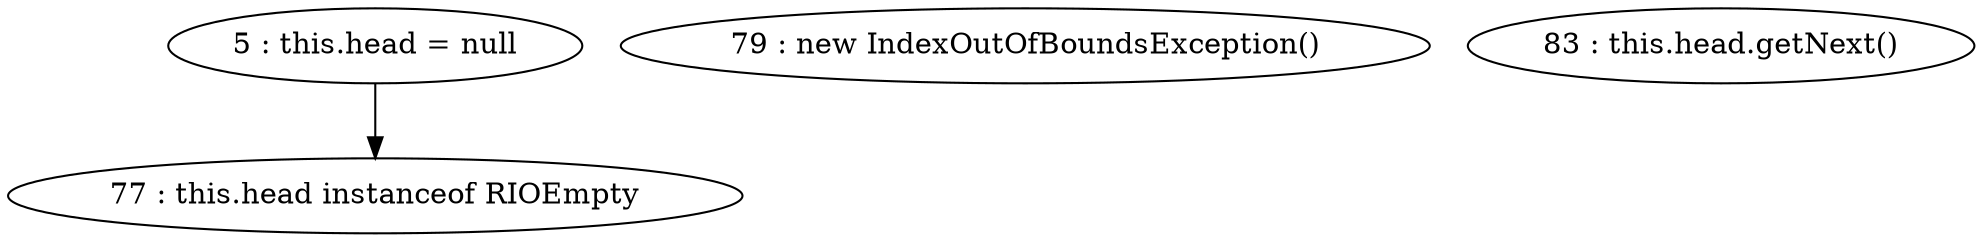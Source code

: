 digraph G {
"5 : this.head = null"
"5 : this.head = null" -> "77 : this.head instanceof RIOEmpty"
"77 : this.head instanceof RIOEmpty"
"79 : new IndexOutOfBoundsException()"
"83 : this.head.getNext()"
}